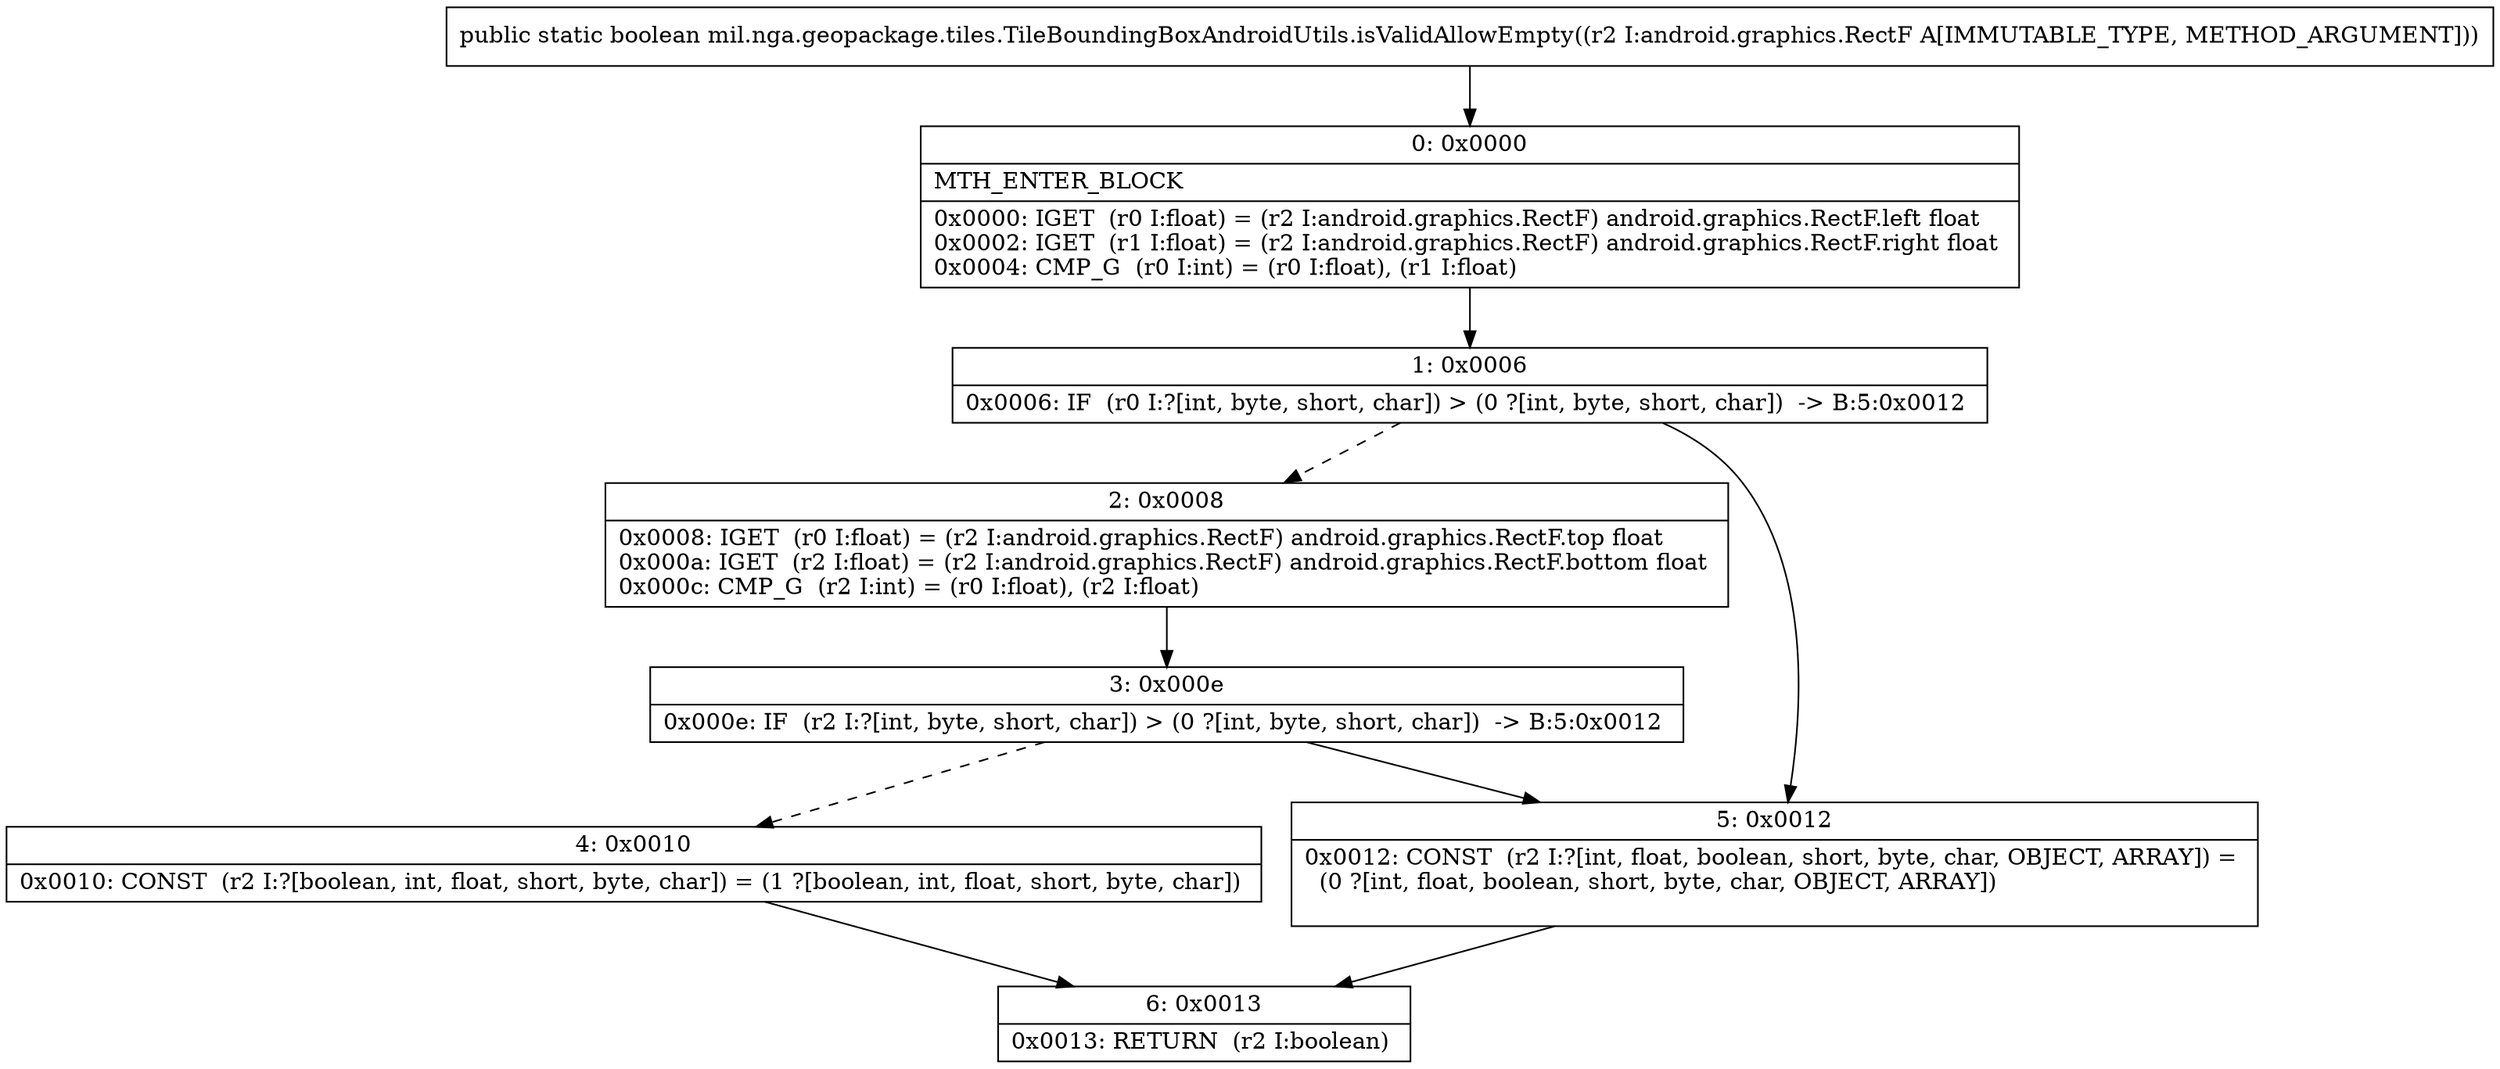 digraph "CFG formil.nga.geopackage.tiles.TileBoundingBoxAndroidUtils.isValidAllowEmpty(Landroid\/graphics\/RectF;)Z" {
Node_0 [shape=record,label="{0\:\ 0x0000|MTH_ENTER_BLOCK\l|0x0000: IGET  (r0 I:float) = (r2 I:android.graphics.RectF) android.graphics.RectF.left float \l0x0002: IGET  (r1 I:float) = (r2 I:android.graphics.RectF) android.graphics.RectF.right float \l0x0004: CMP_G  (r0 I:int) = (r0 I:float), (r1 I:float) \l}"];
Node_1 [shape=record,label="{1\:\ 0x0006|0x0006: IF  (r0 I:?[int, byte, short, char]) \> (0 ?[int, byte, short, char])  \-\> B:5:0x0012 \l}"];
Node_2 [shape=record,label="{2\:\ 0x0008|0x0008: IGET  (r0 I:float) = (r2 I:android.graphics.RectF) android.graphics.RectF.top float \l0x000a: IGET  (r2 I:float) = (r2 I:android.graphics.RectF) android.graphics.RectF.bottom float \l0x000c: CMP_G  (r2 I:int) = (r0 I:float), (r2 I:float) \l}"];
Node_3 [shape=record,label="{3\:\ 0x000e|0x000e: IF  (r2 I:?[int, byte, short, char]) \> (0 ?[int, byte, short, char])  \-\> B:5:0x0012 \l}"];
Node_4 [shape=record,label="{4\:\ 0x0010|0x0010: CONST  (r2 I:?[boolean, int, float, short, byte, char]) = (1 ?[boolean, int, float, short, byte, char]) \l}"];
Node_5 [shape=record,label="{5\:\ 0x0012|0x0012: CONST  (r2 I:?[int, float, boolean, short, byte, char, OBJECT, ARRAY]) = \l  (0 ?[int, float, boolean, short, byte, char, OBJECT, ARRAY])\l \l}"];
Node_6 [shape=record,label="{6\:\ 0x0013|0x0013: RETURN  (r2 I:boolean) \l}"];
MethodNode[shape=record,label="{public static boolean mil.nga.geopackage.tiles.TileBoundingBoxAndroidUtils.isValidAllowEmpty((r2 I:android.graphics.RectF A[IMMUTABLE_TYPE, METHOD_ARGUMENT])) }"];
MethodNode -> Node_0;
Node_0 -> Node_1;
Node_1 -> Node_2[style=dashed];
Node_1 -> Node_5;
Node_2 -> Node_3;
Node_3 -> Node_4[style=dashed];
Node_3 -> Node_5;
Node_4 -> Node_6;
Node_5 -> Node_6;
}

